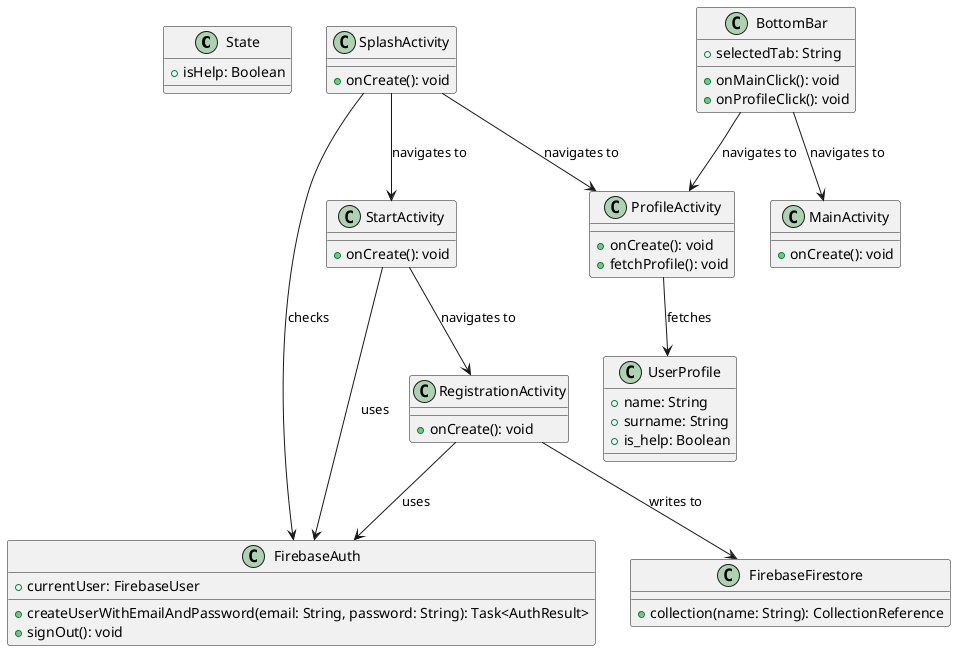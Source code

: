 @startuml

class State {
    + isHelp: Boolean
}

class UserProfile {
    + name: String
    + surname: String
    + is_help: Boolean
}

class ProfileActivity {
    + onCreate(): void
    + fetchProfile(): void
}

class RegistrationActivity {
    + onCreate(): void
}

class SplashActivity {
    + onCreate(): void
}

class StartActivity {
    + onCreate(): void
}

class FirebaseAuth {
    + currentUser: FirebaseUser
    + createUserWithEmailAndPassword(email: String, password: String): Task<AuthResult>
    + signOut(): void
}

class FirebaseFirestore {
    + collection(name: String): CollectionReference
}

class MainActivity {
    + onCreate(): void
}

class BottomBar {
    + selectedTab: String
    + onMainClick(): void
    + onProfileClick(): void
}

ProfileActivity --> UserProfile : "fetches"
RegistrationActivity --> FirebaseAuth : "uses"
RegistrationActivity --> FirebaseFirestore : "writes to"
SplashActivity --> FirebaseAuth : "checks"
SplashActivity --> ProfileActivity : "navigates to"
SplashActivity --> StartActivity : "navigates to"
StartActivity --> RegistrationActivity : "navigates to"
StartActivity --> FirebaseAuth : "uses"
BottomBar --> MainActivity : "navigates to"
BottomBar --> ProfileActivity : "navigates to"

@enduml
